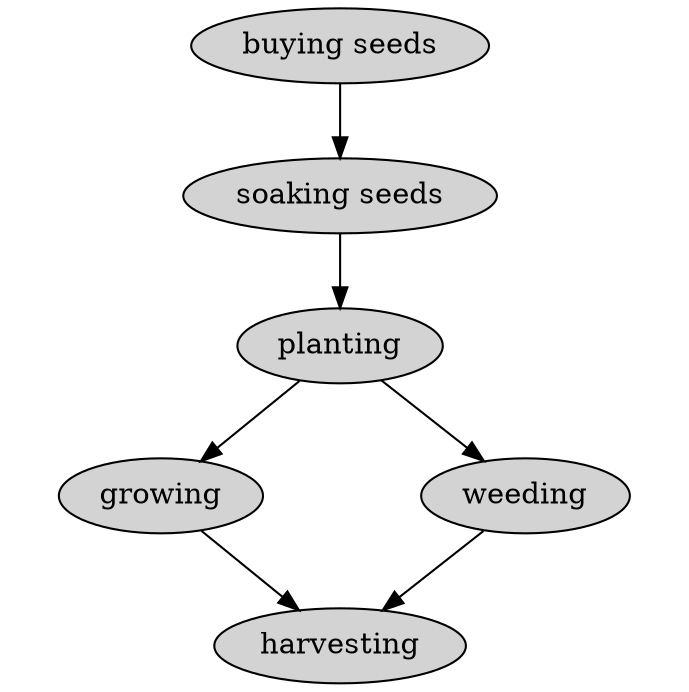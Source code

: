 # /home/julian/Documentos/aurora/documentation/precedences.dot
# generated by (dia)dot.py
digraph test {
ratio=1.007
node [style=filled]
"planting" -> "growing"
"soaking seeds" -> "planting"
"planting" -> "weeding"
"weeding" -> "harvesting"
"growing" -> "harvesting"
"buying seeds" -> "soaking seeds"
}
